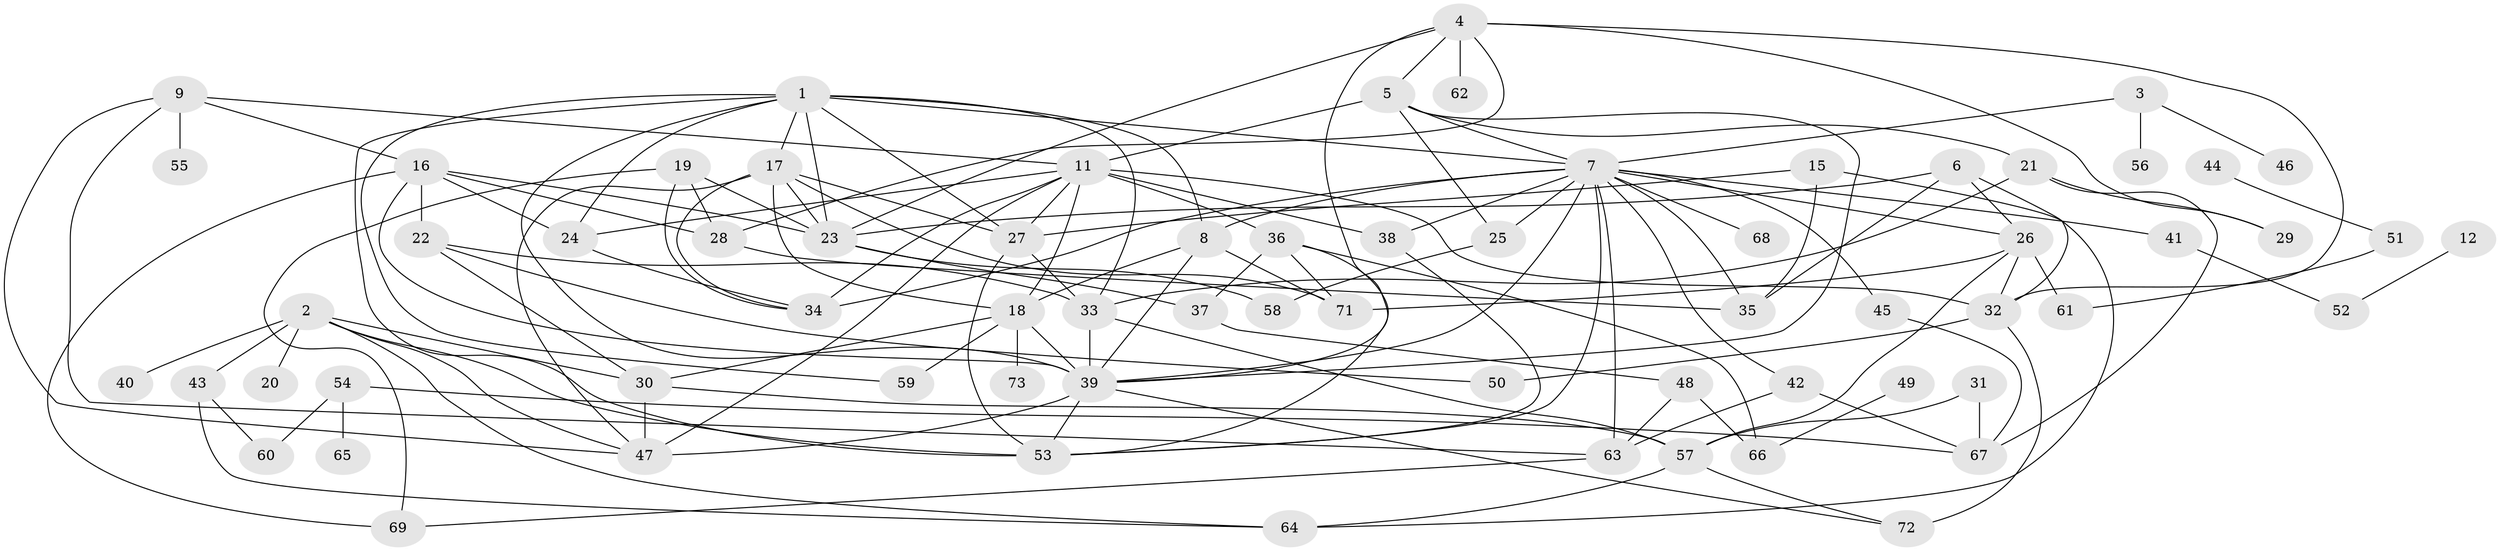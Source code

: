 // original degree distribution, {3: 0.2689655172413793, 1: 0.16551724137931034, 4: 0.12413793103448276, 2: 0.2482758620689655, 0: 0.020689655172413793, 5: 0.09655172413793103, 7: 0.04827586206896552, 6: 0.020689655172413793, 8: 0.006896551724137931}
// Generated by graph-tools (version 1.1) at 2025/33/03/09/25 02:33:49]
// undirected, 69 vertices, 140 edges
graph export_dot {
graph [start="1"]
  node [color=gray90,style=filled];
  1;
  2;
  3;
  4;
  5;
  6;
  7;
  8;
  9;
  11;
  12;
  15;
  16;
  17;
  18;
  19;
  20;
  21;
  22;
  23;
  24;
  25;
  26;
  27;
  28;
  29;
  30;
  31;
  32;
  33;
  34;
  35;
  36;
  37;
  38;
  39;
  40;
  41;
  42;
  43;
  44;
  45;
  46;
  47;
  48;
  49;
  50;
  51;
  52;
  53;
  54;
  55;
  56;
  57;
  58;
  59;
  60;
  61;
  62;
  63;
  64;
  65;
  66;
  67;
  68;
  69;
  71;
  72;
  73;
  1 -- 7 [weight=1.0];
  1 -- 8 [weight=1.0];
  1 -- 17 [weight=1.0];
  1 -- 23 [weight=1.0];
  1 -- 24 [weight=1.0];
  1 -- 27 [weight=1.0];
  1 -- 33 [weight=1.0];
  1 -- 39 [weight=1.0];
  1 -- 53 [weight=1.0];
  1 -- 59 [weight=1.0];
  2 -- 20 [weight=1.0];
  2 -- 30 [weight=1.0];
  2 -- 40 [weight=1.0];
  2 -- 43 [weight=1.0];
  2 -- 47 [weight=1.0];
  2 -- 53 [weight=1.0];
  2 -- 64 [weight=1.0];
  3 -- 7 [weight=1.0];
  3 -- 46 [weight=1.0];
  3 -- 56 [weight=1.0];
  4 -- 5 [weight=1.0];
  4 -- 23 [weight=1.0];
  4 -- 28 [weight=1.0];
  4 -- 29 [weight=1.0];
  4 -- 32 [weight=1.0];
  4 -- 39 [weight=1.0];
  4 -- 62 [weight=1.0];
  5 -- 7 [weight=1.0];
  5 -- 11 [weight=1.0];
  5 -- 21 [weight=1.0];
  5 -- 25 [weight=1.0];
  5 -- 39 [weight=1.0];
  6 -- 23 [weight=1.0];
  6 -- 26 [weight=1.0];
  6 -- 32 [weight=1.0];
  6 -- 35 [weight=1.0];
  7 -- 8 [weight=1.0];
  7 -- 25 [weight=1.0];
  7 -- 26 [weight=1.0];
  7 -- 34 [weight=1.0];
  7 -- 35 [weight=1.0];
  7 -- 38 [weight=1.0];
  7 -- 39 [weight=2.0];
  7 -- 41 [weight=1.0];
  7 -- 42 [weight=1.0];
  7 -- 45 [weight=1.0];
  7 -- 53 [weight=1.0];
  7 -- 63 [weight=1.0];
  7 -- 68 [weight=1.0];
  8 -- 18 [weight=3.0];
  8 -- 39 [weight=1.0];
  8 -- 71 [weight=1.0];
  9 -- 11 [weight=1.0];
  9 -- 16 [weight=1.0];
  9 -- 47 [weight=1.0];
  9 -- 55 [weight=1.0];
  9 -- 63 [weight=1.0];
  11 -- 18 [weight=1.0];
  11 -- 24 [weight=1.0];
  11 -- 27 [weight=1.0];
  11 -- 32 [weight=1.0];
  11 -- 34 [weight=2.0];
  11 -- 36 [weight=1.0];
  11 -- 38 [weight=1.0];
  11 -- 47 [weight=1.0];
  12 -- 52 [weight=1.0];
  15 -- 27 [weight=1.0];
  15 -- 35 [weight=1.0];
  15 -- 64 [weight=1.0];
  16 -- 22 [weight=1.0];
  16 -- 23 [weight=1.0];
  16 -- 24 [weight=1.0];
  16 -- 28 [weight=1.0];
  16 -- 39 [weight=1.0];
  16 -- 69 [weight=1.0];
  17 -- 18 [weight=1.0];
  17 -- 23 [weight=1.0];
  17 -- 27 [weight=1.0];
  17 -- 34 [weight=1.0];
  17 -- 47 [weight=1.0];
  17 -- 71 [weight=1.0];
  18 -- 30 [weight=1.0];
  18 -- 39 [weight=1.0];
  18 -- 59 [weight=1.0];
  18 -- 73 [weight=1.0];
  19 -- 23 [weight=1.0];
  19 -- 28 [weight=1.0];
  19 -- 34 [weight=1.0];
  19 -- 69 [weight=1.0];
  21 -- 29 [weight=1.0];
  21 -- 33 [weight=1.0];
  21 -- 67 [weight=1.0];
  22 -- 30 [weight=1.0];
  22 -- 33 [weight=1.0];
  22 -- 50 [weight=1.0];
  23 -- 37 [weight=1.0];
  23 -- 58 [weight=1.0];
  24 -- 34 [weight=1.0];
  25 -- 58 [weight=1.0];
  26 -- 32 [weight=1.0];
  26 -- 57 [weight=1.0];
  26 -- 61 [weight=1.0];
  26 -- 71 [weight=1.0];
  27 -- 33 [weight=1.0];
  27 -- 53 [weight=2.0];
  28 -- 35 [weight=1.0];
  30 -- 47 [weight=2.0];
  30 -- 57 [weight=1.0];
  31 -- 57 [weight=1.0];
  31 -- 67 [weight=1.0];
  32 -- 50 [weight=1.0];
  32 -- 72 [weight=2.0];
  33 -- 39 [weight=2.0];
  33 -- 57 [weight=1.0];
  36 -- 37 [weight=1.0];
  36 -- 53 [weight=1.0];
  36 -- 66 [weight=1.0];
  36 -- 71 [weight=1.0];
  37 -- 48 [weight=1.0];
  38 -- 53 [weight=1.0];
  39 -- 47 [weight=1.0];
  39 -- 53 [weight=1.0];
  39 -- 72 [weight=1.0];
  41 -- 52 [weight=1.0];
  42 -- 63 [weight=1.0];
  42 -- 67 [weight=1.0];
  43 -- 60 [weight=1.0];
  43 -- 64 [weight=1.0];
  44 -- 51 [weight=1.0];
  45 -- 67 [weight=1.0];
  48 -- 63 [weight=1.0];
  48 -- 66 [weight=1.0];
  49 -- 66 [weight=1.0];
  51 -- 61 [weight=1.0];
  54 -- 60 [weight=1.0];
  54 -- 65 [weight=1.0];
  54 -- 67 [weight=1.0];
  57 -- 64 [weight=1.0];
  57 -- 72 [weight=1.0];
  63 -- 69 [weight=1.0];
}
